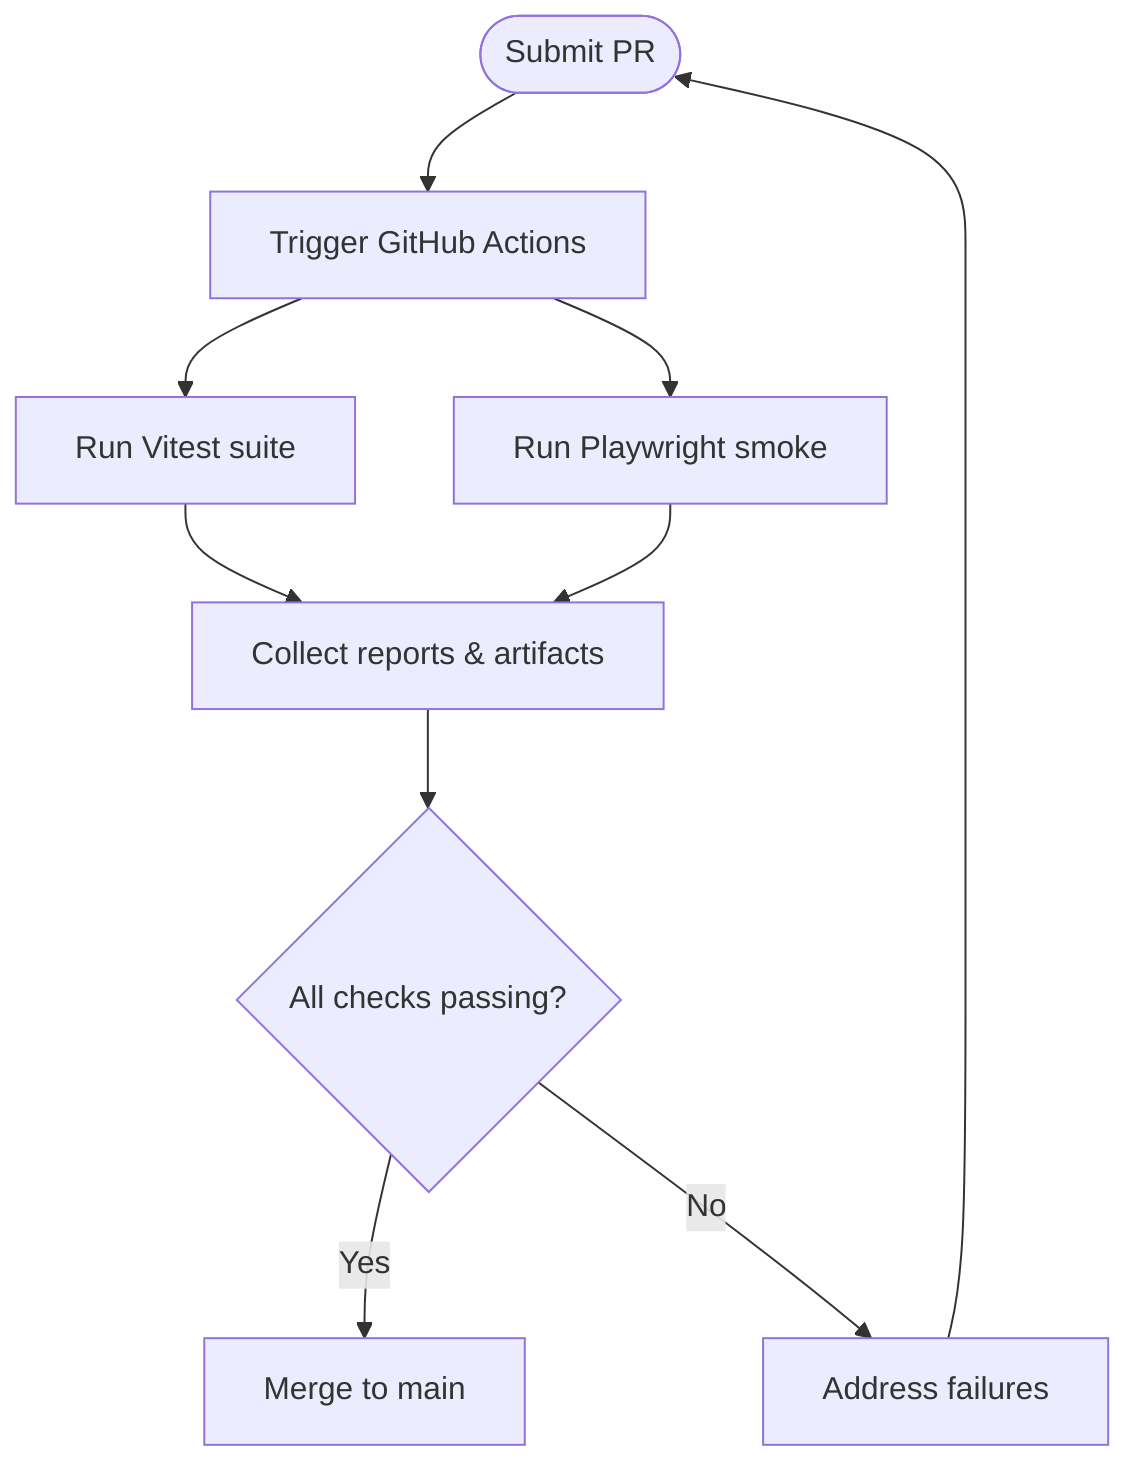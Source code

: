 flowchart TD
    submit([Submit PR])
    trigger[Trigger GitHub Actions]
    runVitest[Run Vitest suite]
    runPlaywright[Run Playwright smoke]
    aggregate[Collect reports & artifacts]
    gate{All checks passing?}
    merge[Merge to main]
    fix[Address failures]
    submit --> trigger --> runVitest --> aggregate
    trigger --> runPlaywright --> aggregate --> gate
    gate -->|Yes| merge
    gate -->|No| fix --> submit